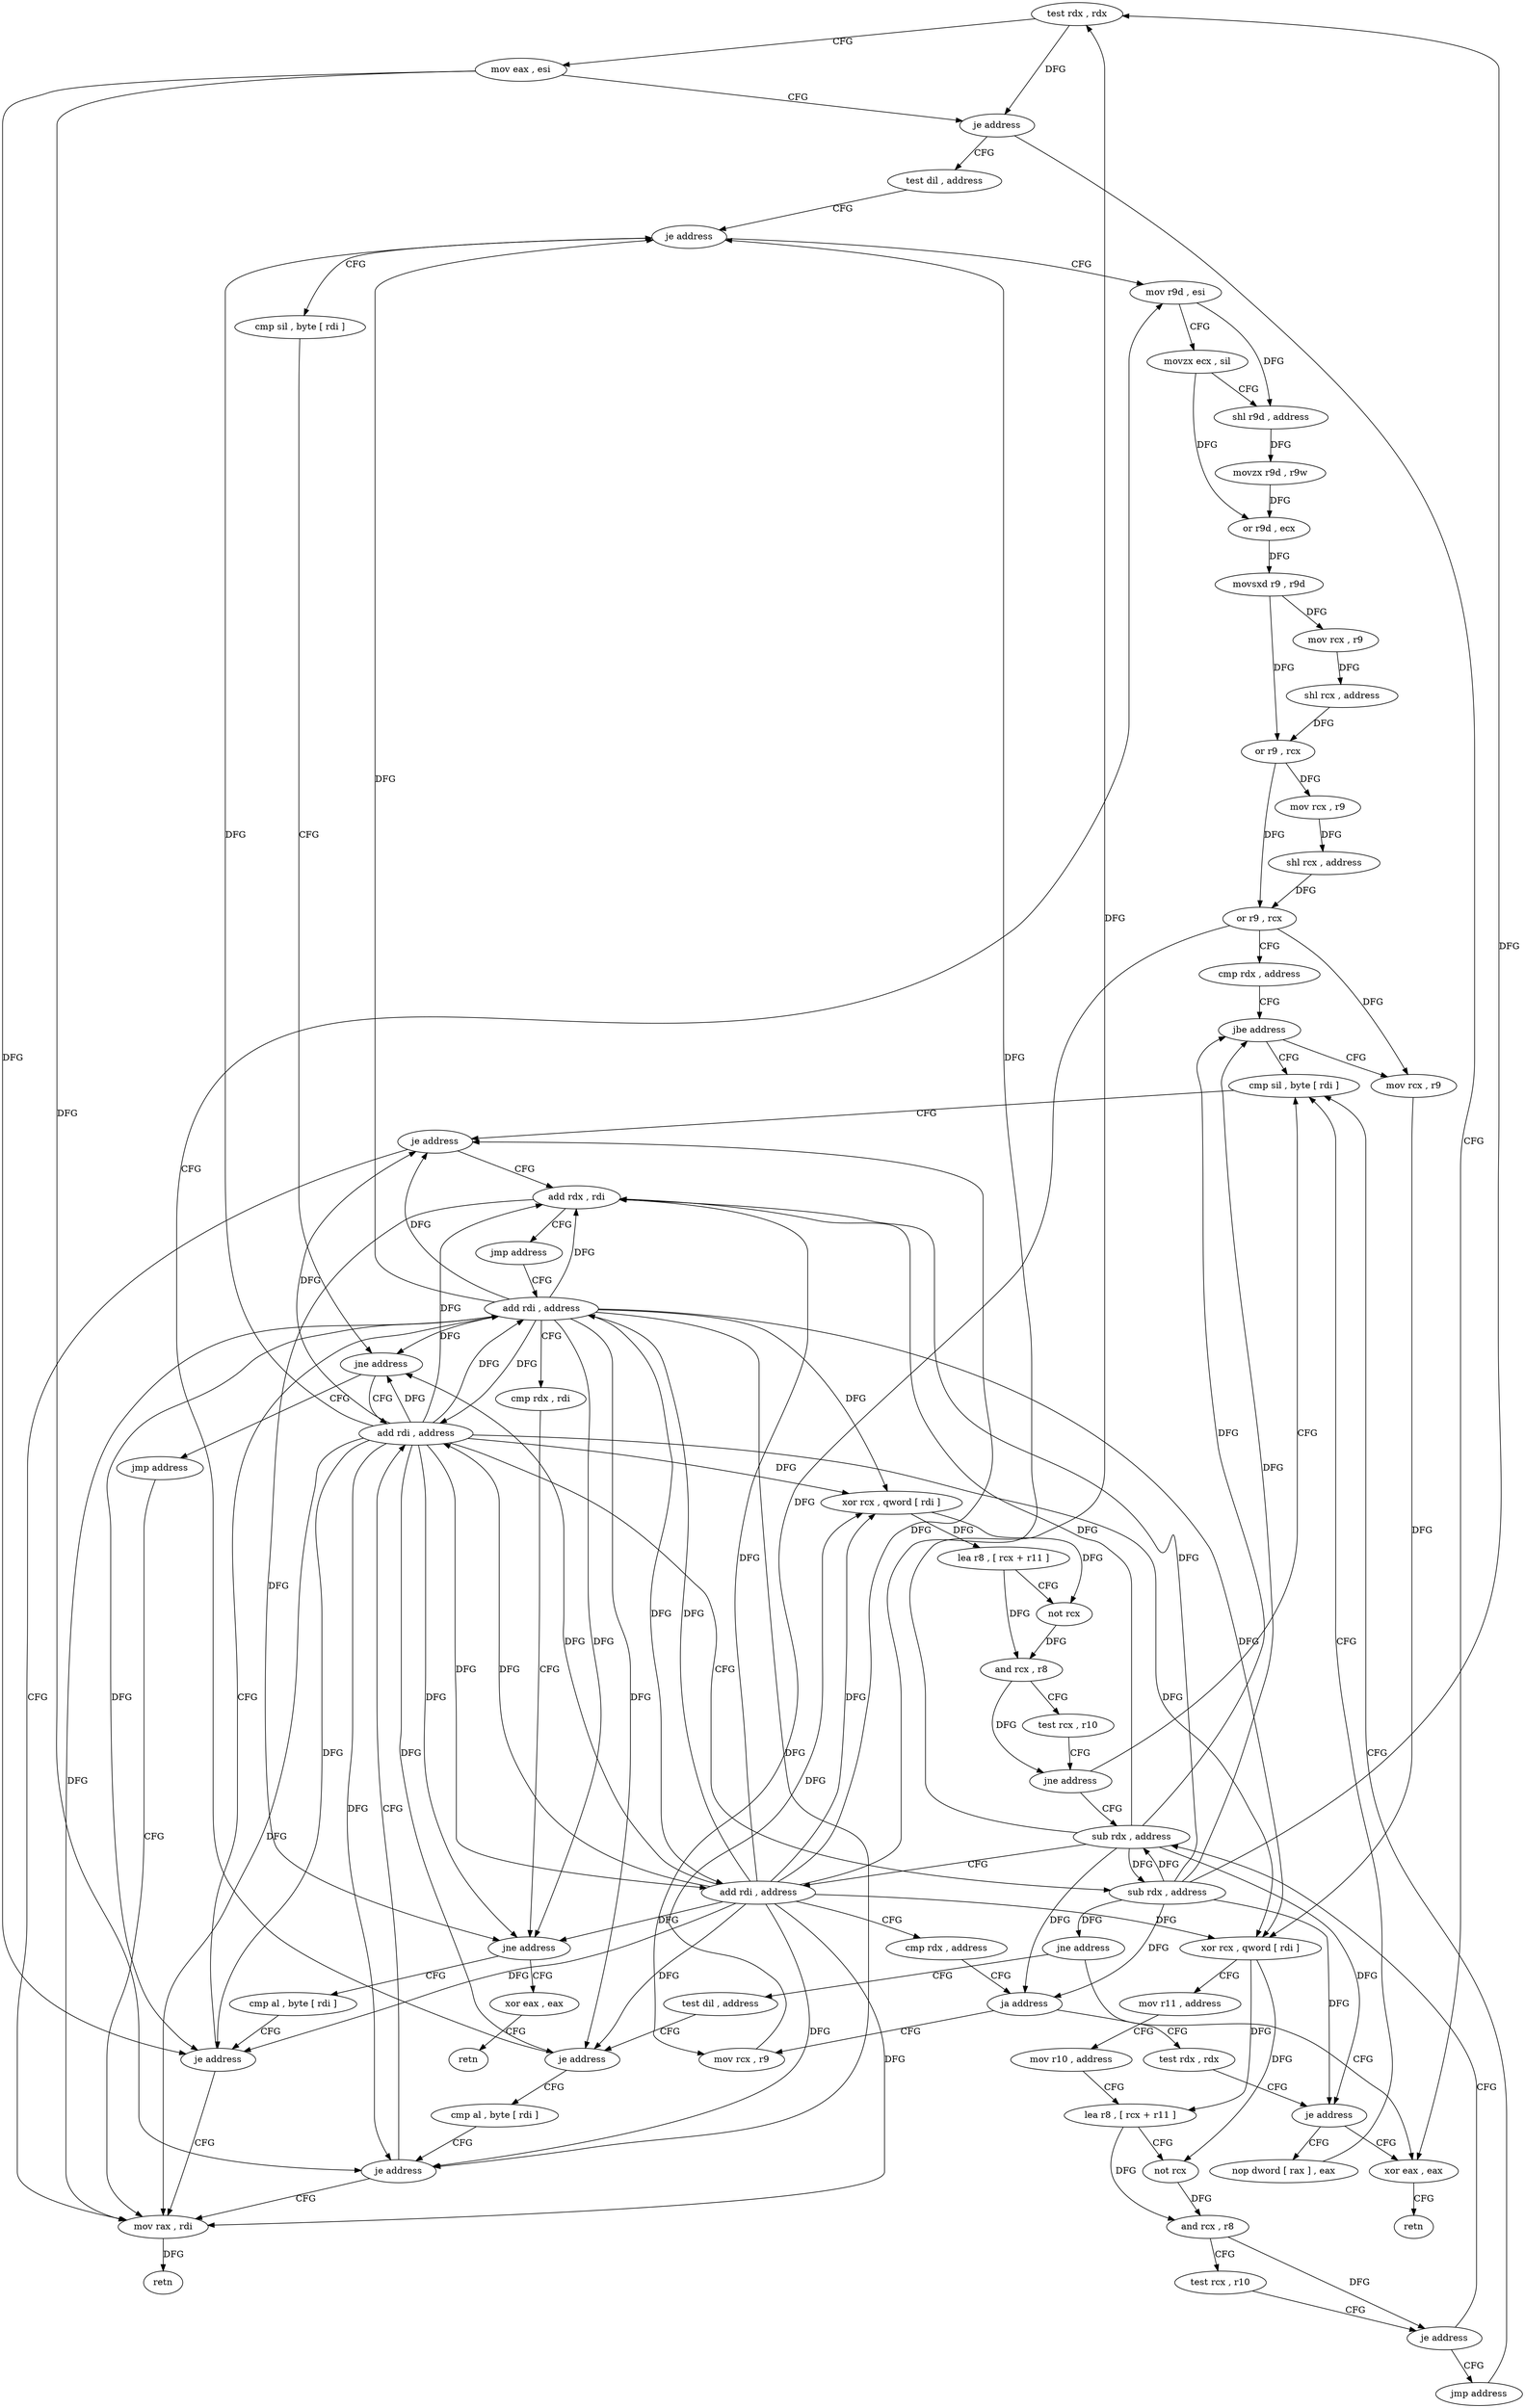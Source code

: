 digraph "func" {
"4406800" [label = "test rdx , rdx" ]
"4406803" [label = "mov eax , esi" ]
"4406805" [label = "je address" ]
"4406844" [label = "xor eax , eax" ]
"4406807" [label = "test dil , address" ]
"4406846" [label = "retn" ]
"4406811" [label = "je address" ]
"4406856" [label = "mov r9d , esi" ]
"4406813" [label = "cmp sil , byte [ rdi ]" ]
"4406859" [label = "movzx ecx , sil" ]
"4406863" [label = "shl r9d , address" ]
"4406867" [label = "movzx r9d , r9w" ]
"4406871" [label = "or r9d , ecx" ]
"4406874" [label = "movsxd r9 , r9d" ]
"4406877" [label = "mov rcx , r9" ]
"4406880" [label = "shl rcx , address" ]
"4406884" [label = "or r9 , rcx" ]
"4406887" [label = "mov rcx , r9" ]
"4406890" [label = "shl rcx , address" ]
"4406894" [label = "or r9 , rcx" ]
"4406897" [label = "cmp rdx , address" ]
"4406901" [label = "jbe address" ]
"4407000" [label = "cmp sil , byte [ rdi ]" ]
"4406903" [label = "mov rcx , r9" ]
"4406816" [label = "jne address" ]
"4406834" [label = "add rdi , address" ]
"4406818" [label = "jmp address" ]
"4407003" [label = "je address" ]
"4406848" [label = "mov rax , rdi" ]
"4407009" [label = "add rdx , rdi" ]
"4406906" [label = "xor rcx , qword [ rdi ]" ]
"4406909" [label = "mov r11 , address" ]
"4406919" [label = "mov r10 , address" ]
"4406929" [label = "lea r8 , [ rcx + r11 ]" ]
"4406933" [label = "not rcx" ]
"4406936" [label = "and rcx , r8" ]
"4406939" [label = "test rcx , r10" ]
"4406942" [label = "je address" ]
"4406973" [label = "sub rdx , address" ]
"4406944" [label = "jmp address" ]
"4406838" [label = "sub rdx , address" ]
"4406842" [label = "jne address" ]
"4406824" [label = "test dil , address" ]
"4406851" [label = "retn" ]
"4407012" [label = "jmp address" ]
"4407032" [label = "add rdi , address" ]
"4406977" [label = "add rdi , address" ]
"4406981" [label = "cmp rdx , address" ]
"4406985" [label = "ja address" ]
"4406952" [label = "mov rcx , r9" ]
"4406987" [label = "test rdx , rdx" ]
"4406828" [label = "je address" ]
"4406830" [label = "cmp al , byte [ rdi ]" ]
"4407036" [label = "cmp rdx , rdi" ]
"4407039" [label = "jne address" ]
"4407024" [label = "cmp al , byte [ rdi ]" ]
"4407041" [label = "xor eax , eax" ]
"4406955" [label = "xor rcx , qword [ rdi ]" ]
"4406958" [label = "lea r8 , [ rcx + r11 ]" ]
"4406962" [label = "not rcx" ]
"4406965" [label = "and rcx , r8" ]
"4406968" [label = "test rcx , r10" ]
"4406971" [label = "jne address" ]
"4406990" [label = "je address" ]
"4406996" [label = "nop dword [ rax ] , eax" ]
"4406832" [label = "je address" ]
"4407026" [label = "je address" ]
"4407043" [label = "retn" ]
"4406800" -> "4406803" [ label = "CFG" ]
"4406800" -> "4406805" [ label = "DFG" ]
"4406803" -> "4406805" [ label = "CFG" ]
"4406803" -> "4406832" [ label = "DFG" ]
"4406803" -> "4407026" [ label = "DFG" ]
"4406805" -> "4406844" [ label = "CFG" ]
"4406805" -> "4406807" [ label = "CFG" ]
"4406844" -> "4406846" [ label = "CFG" ]
"4406807" -> "4406811" [ label = "CFG" ]
"4406811" -> "4406856" [ label = "CFG" ]
"4406811" -> "4406813" [ label = "CFG" ]
"4406856" -> "4406859" [ label = "CFG" ]
"4406856" -> "4406863" [ label = "DFG" ]
"4406813" -> "4406816" [ label = "CFG" ]
"4406859" -> "4406863" [ label = "CFG" ]
"4406859" -> "4406871" [ label = "DFG" ]
"4406863" -> "4406867" [ label = "DFG" ]
"4406867" -> "4406871" [ label = "DFG" ]
"4406871" -> "4406874" [ label = "DFG" ]
"4406874" -> "4406877" [ label = "DFG" ]
"4406874" -> "4406884" [ label = "DFG" ]
"4406877" -> "4406880" [ label = "DFG" ]
"4406880" -> "4406884" [ label = "DFG" ]
"4406884" -> "4406887" [ label = "DFG" ]
"4406884" -> "4406894" [ label = "DFG" ]
"4406887" -> "4406890" [ label = "DFG" ]
"4406890" -> "4406894" [ label = "DFG" ]
"4406894" -> "4406897" [ label = "CFG" ]
"4406894" -> "4406903" [ label = "DFG" ]
"4406894" -> "4406952" [ label = "DFG" ]
"4406897" -> "4406901" [ label = "CFG" ]
"4406901" -> "4407000" [ label = "CFG" ]
"4406901" -> "4406903" [ label = "CFG" ]
"4407000" -> "4407003" [ label = "CFG" ]
"4406903" -> "4406906" [ label = "DFG" ]
"4406816" -> "4406834" [ label = "CFG" ]
"4406816" -> "4406818" [ label = "CFG" ]
"4406834" -> "4406838" [ label = "CFG" ]
"4406834" -> "4406811" [ label = "DFG" ]
"4406834" -> "4406816" [ label = "DFG" ]
"4406834" -> "4407003" [ label = "DFG" ]
"4406834" -> "4406906" [ label = "DFG" ]
"4406834" -> "4406848" [ label = "DFG" ]
"4406834" -> "4407009" [ label = "DFG" ]
"4406834" -> "4406977" [ label = "DFG" ]
"4406834" -> "4406828" [ label = "DFG" ]
"4406834" -> "4407032" [ label = "DFG" ]
"4406834" -> "4407039" [ label = "DFG" ]
"4406834" -> "4406955" [ label = "DFG" ]
"4406834" -> "4406832" [ label = "DFG" ]
"4406834" -> "4407026" [ label = "DFG" ]
"4406818" -> "4406848" [ label = "CFG" ]
"4407003" -> "4406848" [ label = "CFG" ]
"4407003" -> "4407009" [ label = "CFG" ]
"4406848" -> "4406851" [ label = "DFG" ]
"4407009" -> "4407012" [ label = "CFG" ]
"4407009" -> "4407039" [ label = "DFG" ]
"4406906" -> "4406909" [ label = "CFG" ]
"4406906" -> "4406929" [ label = "DFG" ]
"4406906" -> "4406933" [ label = "DFG" ]
"4406909" -> "4406919" [ label = "CFG" ]
"4406919" -> "4406929" [ label = "CFG" ]
"4406929" -> "4406933" [ label = "CFG" ]
"4406929" -> "4406936" [ label = "DFG" ]
"4406933" -> "4406936" [ label = "DFG" ]
"4406936" -> "4406939" [ label = "CFG" ]
"4406936" -> "4406942" [ label = "DFG" ]
"4406939" -> "4406942" [ label = "CFG" ]
"4406942" -> "4406973" [ label = "CFG" ]
"4406942" -> "4406944" [ label = "CFG" ]
"4406973" -> "4406977" [ label = "CFG" ]
"4406973" -> "4406800" [ label = "DFG" ]
"4406973" -> "4406901" [ label = "DFG" ]
"4406973" -> "4406838" [ label = "DFG" ]
"4406973" -> "4407009" [ label = "DFG" ]
"4406973" -> "4406985" [ label = "DFG" ]
"4406973" -> "4406990" [ label = "DFG" ]
"4406944" -> "4407000" [ label = "CFG" ]
"4406838" -> "4406842" [ label = "DFG" ]
"4406838" -> "4406800" [ label = "DFG" ]
"4406838" -> "4406901" [ label = "DFG" ]
"4406838" -> "4407009" [ label = "DFG" ]
"4406838" -> "4406973" [ label = "DFG" ]
"4406838" -> "4406985" [ label = "DFG" ]
"4406838" -> "4406990" [ label = "DFG" ]
"4406842" -> "4406824" [ label = "CFG" ]
"4406842" -> "4406844" [ label = "CFG" ]
"4406824" -> "4406828" [ label = "CFG" ]
"4407012" -> "4407032" [ label = "CFG" ]
"4407032" -> "4407036" [ label = "CFG" ]
"4407032" -> "4406811" [ label = "DFG" ]
"4407032" -> "4406816" [ label = "DFG" ]
"4407032" -> "4407003" [ label = "DFG" ]
"4407032" -> "4406906" [ label = "DFG" ]
"4407032" -> "4406834" [ label = "DFG" ]
"4407032" -> "4406848" [ label = "DFG" ]
"4407032" -> "4407009" [ label = "DFG" ]
"4407032" -> "4406977" [ label = "DFG" ]
"4407032" -> "4406828" [ label = "DFG" ]
"4407032" -> "4407039" [ label = "DFG" ]
"4407032" -> "4406955" [ label = "DFG" ]
"4407032" -> "4406832" [ label = "DFG" ]
"4407032" -> "4407026" [ label = "DFG" ]
"4406977" -> "4406981" [ label = "CFG" ]
"4406977" -> "4406811" [ label = "DFG" ]
"4406977" -> "4406816" [ label = "DFG" ]
"4406977" -> "4407003" [ label = "DFG" ]
"4406977" -> "4406906" [ label = "DFG" ]
"4406977" -> "4406834" [ label = "DFG" ]
"4406977" -> "4406848" [ label = "DFG" ]
"4406977" -> "4407009" [ label = "DFG" ]
"4406977" -> "4406828" [ label = "DFG" ]
"4406977" -> "4407032" [ label = "DFG" ]
"4406977" -> "4407039" [ label = "DFG" ]
"4406977" -> "4406955" [ label = "DFG" ]
"4406977" -> "4406832" [ label = "DFG" ]
"4406977" -> "4407026" [ label = "DFG" ]
"4406981" -> "4406985" [ label = "CFG" ]
"4406985" -> "4406952" [ label = "CFG" ]
"4406985" -> "4406987" [ label = "CFG" ]
"4406952" -> "4406955" [ label = "DFG" ]
"4406987" -> "4406990" [ label = "CFG" ]
"4406828" -> "4406856" [ label = "CFG" ]
"4406828" -> "4406830" [ label = "CFG" ]
"4406830" -> "4406832" [ label = "CFG" ]
"4407036" -> "4407039" [ label = "CFG" ]
"4407039" -> "4407024" [ label = "CFG" ]
"4407039" -> "4407041" [ label = "CFG" ]
"4407024" -> "4407026" [ label = "CFG" ]
"4407041" -> "4407043" [ label = "CFG" ]
"4406955" -> "4406958" [ label = "DFG" ]
"4406955" -> "4406962" [ label = "DFG" ]
"4406958" -> "4406962" [ label = "CFG" ]
"4406958" -> "4406965" [ label = "DFG" ]
"4406962" -> "4406965" [ label = "DFG" ]
"4406965" -> "4406968" [ label = "CFG" ]
"4406965" -> "4406971" [ label = "DFG" ]
"4406968" -> "4406971" [ label = "CFG" ]
"4406971" -> "4407000" [ label = "CFG" ]
"4406971" -> "4406973" [ label = "CFG" ]
"4406990" -> "4406844" [ label = "CFG" ]
"4406990" -> "4406996" [ label = "CFG" ]
"4406996" -> "4407000" [ label = "CFG" ]
"4406832" -> "4406848" [ label = "CFG" ]
"4406832" -> "4406834" [ label = "CFG" ]
"4407026" -> "4406848" [ label = "CFG" ]
"4407026" -> "4407032" [ label = "CFG" ]
}
